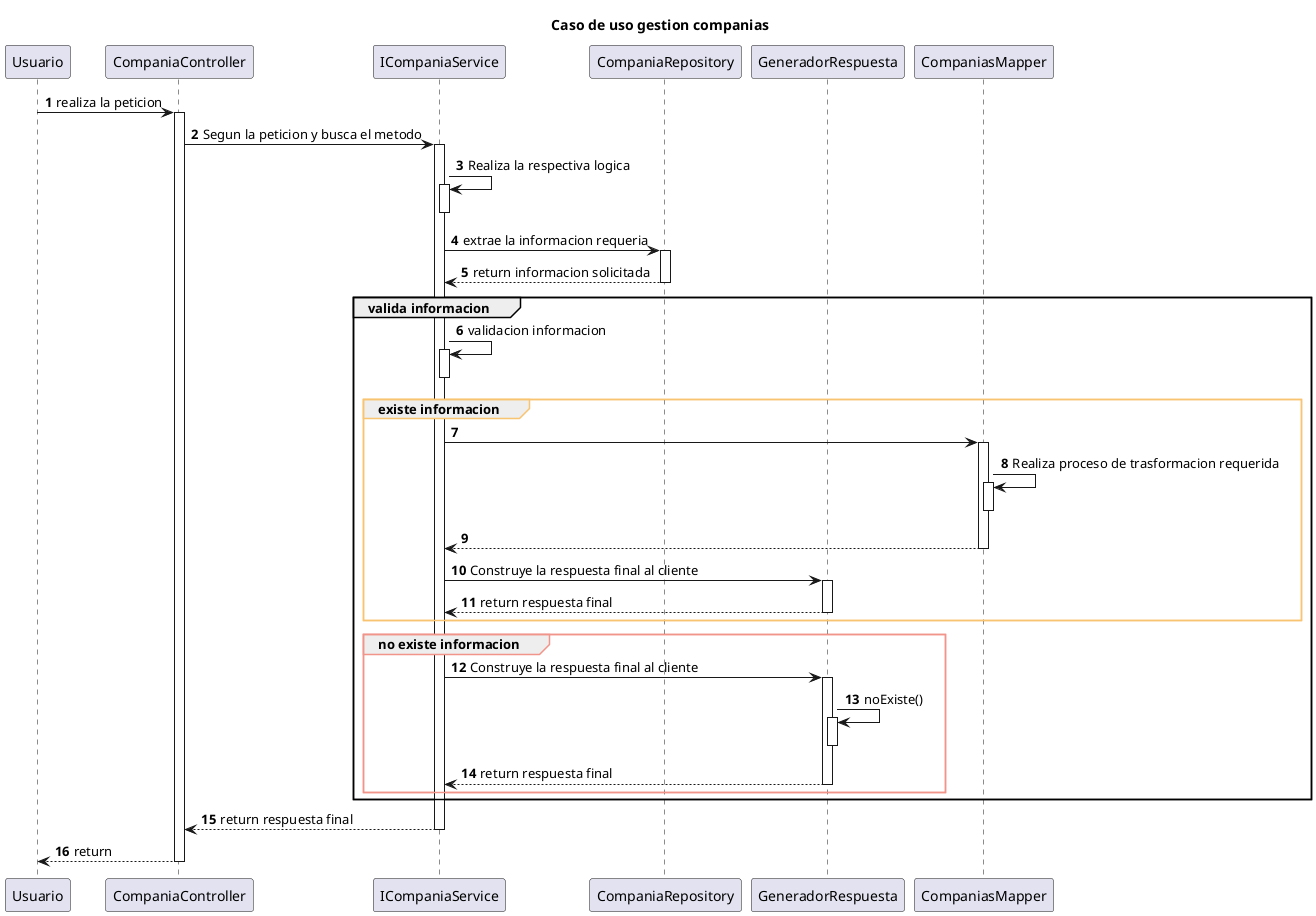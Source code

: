 @startuml
'https://plantuml.com/sequence-diagram

title Caso de uso gestion companias
autonumber

participant "Usuario" as usuario
participant "CompaniaController" as companiaController
participant "ICompaniaService" as iCompaniaService
participant "CompaniaRepository" as companiaRepository
participant "GeneradorRespuesta" as generadorRespuesta
participant "CompaniasMapper" as companiasMapper

usuario ->companiaController: realiza la peticion
activate companiaController
companiaController ->iCompaniaService: Segun la peticion y busca el metodo
activate iCompaniaService
iCompaniaService ->iCompaniaService++: Realiza la respectiva logica
deactivate iCompaniaService
iCompaniaService -> companiaRepository: extrae la informacion requeria
activate companiaRepository
companiaRepository-->iCompaniaService: return informacion solicitada
deactivate companiaRepository

group valida informacion
    iCompaniaService->iCompaniaService++: validacion informacion
    deactivate iCompaniaService
skinparam sequenceGroupBorderColor #F8C471
    group existe informacion
    iCompaniaService ->companiasMapper
    activate companiasMapper
    companiasMapper->companiasMapper++: Realiza proceso de trasformacion requerida
    deactivate companiasMapper
    companiasMapper -->iCompaniaService
    deactivate companiasMapper
    iCompaniaService->generadorRespuesta: Construye la respuesta final al cliente
    activate generadorRespuesta
    generadorRespuesta --> iCompaniaService: return respuesta final
    deactivate generadorRespuesta
    end
skinparam sequenceGroupBorderColor #F1948A
    group no existe informacion
    iCompaniaService->generadorRespuesta: Construye la respuesta final al cliente
    activate generadorRespuesta
    generadorRespuesta -> generadorRespuesta++: noExiste()
    deactivate generadorRespuesta
    generadorRespuesta -->iCompaniaService: return respuesta final
    deactivate generadorRespuesta
    end
end
    iCompaniaService --> companiaController: return respuesta final
    deactivate iCompaniaService
    companiaController-->usuario: return
    deactivate companiaController


@enduml